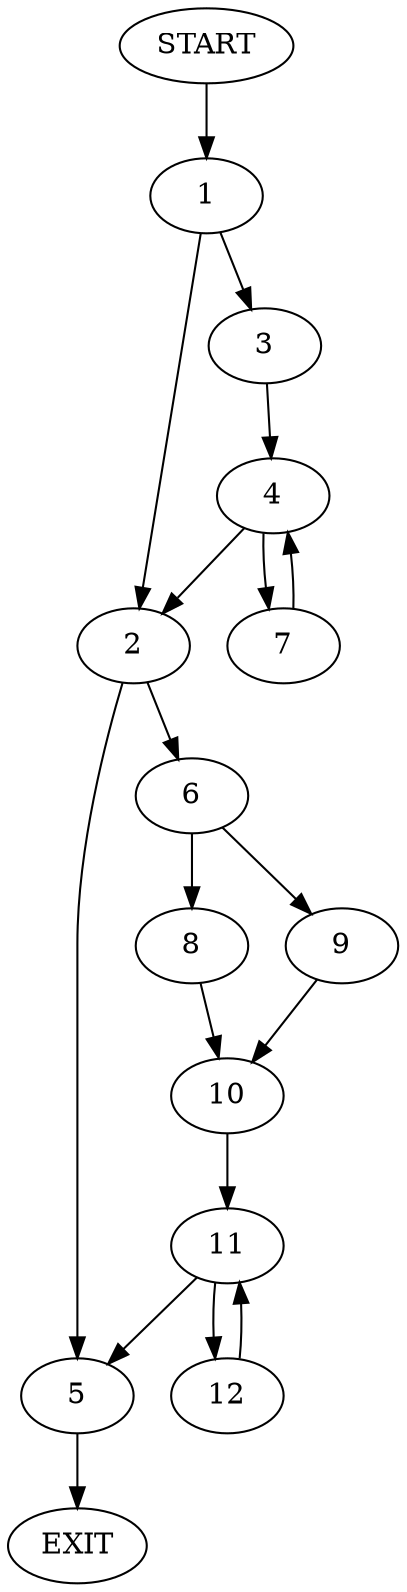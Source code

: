 digraph {
0 [label="START"]
13 [label="EXIT"]
0 -> 1
1 -> 2
1 -> 3
3 -> 4
2 -> 5
2 -> 6
4 -> 2
4 -> 7
7 -> 4
6 -> 8
6 -> 9
5 -> 13
9 -> 10
8 -> 10
10 -> 11
11 -> 5
11 -> 12
12 -> 11
}
